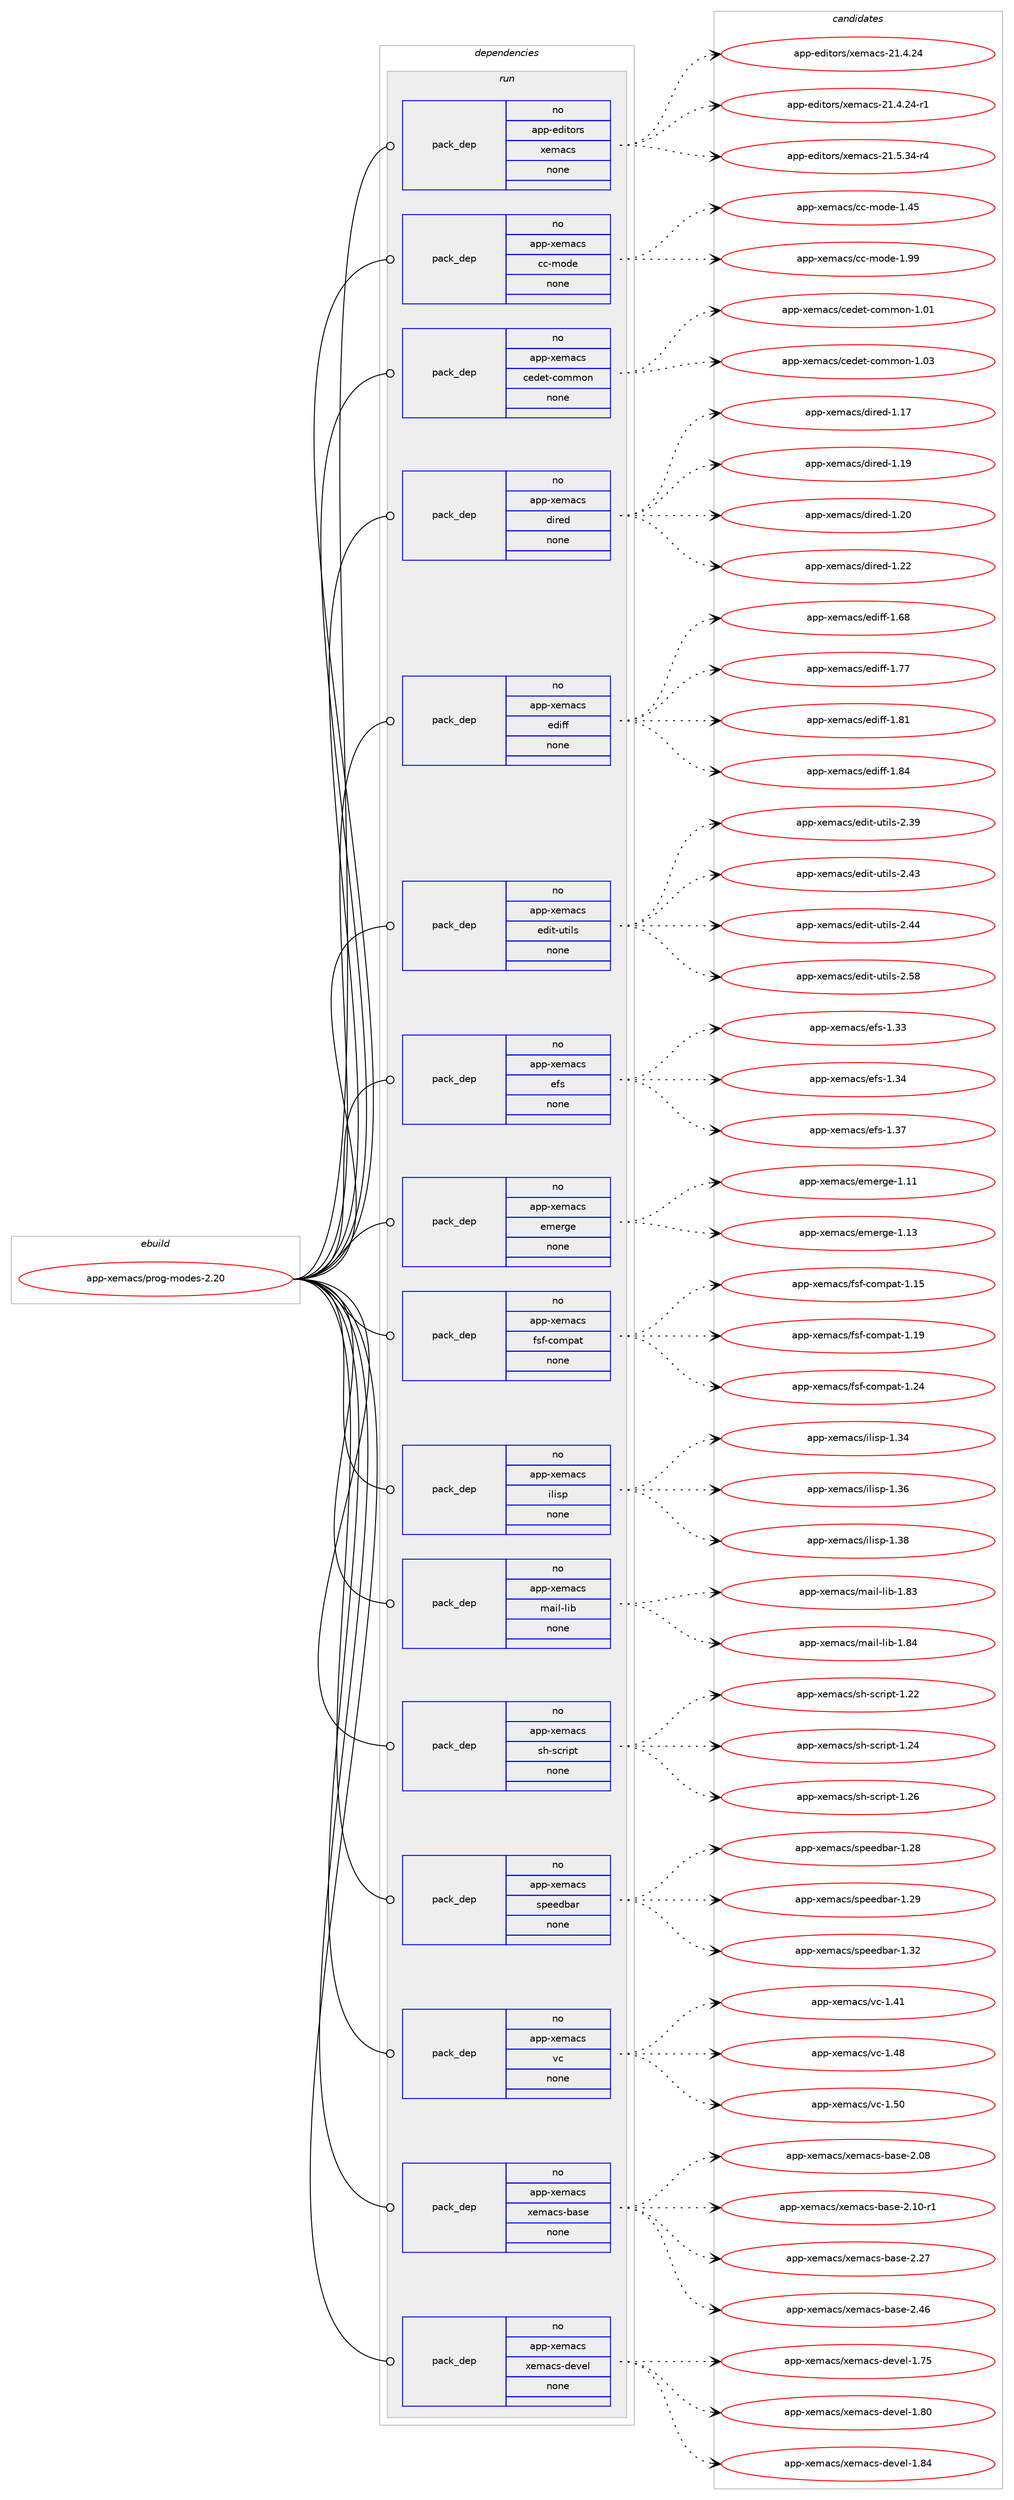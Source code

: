 digraph prolog {

# *************
# Graph options
# *************

newrank=true;
concentrate=true;
compound=true;
graph [rankdir=LR,fontname=Helvetica,fontsize=10,ranksep=1.5];#, ranksep=2.5, nodesep=0.2];
edge  [arrowhead=vee];
node  [fontname=Helvetica,fontsize=10];

# **********
# The ebuild
# **********

subgraph cluster_leftcol {
color=gray;
rank=same;
label=<<i>ebuild</i>>;
id [label="app-xemacs/prog-modes-2.20", color=red, width=4, href="../app-xemacs/prog-modes-2.20.svg"];
}

# ****************
# The dependencies
# ****************

subgraph cluster_midcol {
color=gray;
label=<<i>dependencies</i>>;
subgraph cluster_compile {
fillcolor="#eeeeee";
style=filled;
label=<<i>compile</i>>;
}
subgraph cluster_compileandrun {
fillcolor="#eeeeee";
style=filled;
label=<<i>compile and run</i>>;
}
subgraph cluster_run {
fillcolor="#eeeeee";
style=filled;
label=<<i>run</i>>;
subgraph pack383721 {
dependency515530 [label=<<TABLE BORDER="0" CELLBORDER="1" CELLSPACING="0" CELLPADDING="4" WIDTH="220"><TR><TD ROWSPAN="6" CELLPADDING="30">pack_dep</TD></TR><TR><TD WIDTH="110">no</TD></TR><TR><TD>app-editors</TD></TR><TR><TD>xemacs</TD></TR><TR><TD>none</TD></TR><TR><TD></TD></TR></TABLE>>, shape=none, color=blue];
}
id:e -> dependency515530:w [weight=20,style="solid",arrowhead="odot"];
subgraph pack383722 {
dependency515531 [label=<<TABLE BORDER="0" CELLBORDER="1" CELLSPACING="0" CELLPADDING="4" WIDTH="220"><TR><TD ROWSPAN="6" CELLPADDING="30">pack_dep</TD></TR><TR><TD WIDTH="110">no</TD></TR><TR><TD>app-xemacs</TD></TR><TR><TD>cc-mode</TD></TR><TR><TD>none</TD></TR><TR><TD></TD></TR></TABLE>>, shape=none, color=blue];
}
id:e -> dependency515531:w [weight=20,style="solid",arrowhead="odot"];
subgraph pack383723 {
dependency515532 [label=<<TABLE BORDER="0" CELLBORDER="1" CELLSPACING="0" CELLPADDING="4" WIDTH="220"><TR><TD ROWSPAN="6" CELLPADDING="30">pack_dep</TD></TR><TR><TD WIDTH="110">no</TD></TR><TR><TD>app-xemacs</TD></TR><TR><TD>cedet-common</TD></TR><TR><TD>none</TD></TR><TR><TD></TD></TR></TABLE>>, shape=none, color=blue];
}
id:e -> dependency515532:w [weight=20,style="solid",arrowhead="odot"];
subgraph pack383724 {
dependency515533 [label=<<TABLE BORDER="0" CELLBORDER="1" CELLSPACING="0" CELLPADDING="4" WIDTH="220"><TR><TD ROWSPAN="6" CELLPADDING="30">pack_dep</TD></TR><TR><TD WIDTH="110">no</TD></TR><TR><TD>app-xemacs</TD></TR><TR><TD>dired</TD></TR><TR><TD>none</TD></TR><TR><TD></TD></TR></TABLE>>, shape=none, color=blue];
}
id:e -> dependency515533:w [weight=20,style="solid",arrowhead="odot"];
subgraph pack383725 {
dependency515534 [label=<<TABLE BORDER="0" CELLBORDER="1" CELLSPACING="0" CELLPADDING="4" WIDTH="220"><TR><TD ROWSPAN="6" CELLPADDING="30">pack_dep</TD></TR><TR><TD WIDTH="110">no</TD></TR><TR><TD>app-xemacs</TD></TR><TR><TD>ediff</TD></TR><TR><TD>none</TD></TR><TR><TD></TD></TR></TABLE>>, shape=none, color=blue];
}
id:e -> dependency515534:w [weight=20,style="solid",arrowhead="odot"];
subgraph pack383726 {
dependency515535 [label=<<TABLE BORDER="0" CELLBORDER="1" CELLSPACING="0" CELLPADDING="4" WIDTH="220"><TR><TD ROWSPAN="6" CELLPADDING="30">pack_dep</TD></TR><TR><TD WIDTH="110">no</TD></TR><TR><TD>app-xemacs</TD></TR><TR><TD>edit-utils</TD></TR><TR><TD>none</TD></TR><TR><TD></TD></TR></TABLE>>, shape=none, color=blue];
}
id:e -> dependency515535:w [weight=20,style="solid",arrowhead="odot"];
subgraph pack383727 {
dependency515536 [label=<<TABLE BORDER="0" CELLBORDER="1" CELLSPACING="0" CELLPADDING="4" WIDTH="220"><TR><TD ROWSPAN="6" CELLPADDING="30">pack_dep</TD></TR><TR><TD WIDTH="110">no</TD></TR><TR><TD>app-xemacs</TD></TR><TR><TD>efs</TD></TR><TR><TD>none</TD></TR><TR><TD></TD></TR></TABLE>>, shape=none, color=blue];
}
id:e -> dependency515536:w [weight=20,style="solid",arrowhead="odot"];
subgraph pack383728 {
dependency515537 [label=<<TABLE BORDER="0" CELLBORDER="1" CELLSPACING="0" CELLPADDING="4" WIDTH="220"><TR><TD ROWSPAN="6" CELLPADDING="30">pack_dep</TD></TR><TR><TD WIDTH="110">no</TD></TR><TR><TD>app-xemacs</TD></TR><TR><TD>emerge</TD></TR><TR><TD>none</TD></TR><TR><TD></TD></TR></TABLE>>, shape=none, color=blue];
}
id:e -> dependency515537:w [weight=20,style="solid",arrowhead="odot"];
subgraph pack383729 {
dependency515538 [label=<<TABLE BORDER="0" CELLBORDER="1" CELLSPACING="0" CELLPADDING="4" WIDTH="220"><TR><TD ROWSPAN="6" CELLPADDING="30">pack_dep</TD></TR><TR><TD WIDTH="110">no</TD></TR><TR><TD>app-xemacs</TD></TR><TR><TD>fsf-compat</TD></TR><TR><TD>none</TD></TR><TR><TD></TD></TR></TABLE>>, shape=none, color=blue];
}
id:e -> dependency515538:w [weight=20,style="solid",arrowhead="odot"];
subgraph pack383730 {
dependency515539 [label=<<TABLE BORDER="0" CELLBORDER="1" CELLSPACING="0" CELLPADDING="4" WIDTH="220"><TR><TD ROWSPAN="6" CELLPADDING="30">pack_dep</TD></TR><TR><TD WIDTH="110">no</TD></TR><TR><TD>app-xemacs</TD></TR><TR><TD>ilisp</TD></TR><TR><TD>none</TD></TR><TR><TD></TD></TR></TABLE>>, shape=none, color=blue];
}
id:e -> dependency515539:w [weight=20,style="solid",arrowhead="odot"];
subgraph pack383731 {
dependency515540 [label=<<TABLE BORDER="0" CELLBORDER="1" CELLSPACING="0" CELLPADDING="4" WIDTH="220"><TR><TD ROWSPAN="6" CELLPADDING="30">pack_dep</TD></TR><TR><TD WIDTH="110">no</TD></TR><TR><TD>app-xemacs</TD></TR><TR><TD>mail-lib</TD></TR><TR><TD>none</TD></TR><TR><TD></TD></TR></TABLE>>, shape=none, color=blue];
}
id:e -> dependency515540:w [weight=20,style="solid",arrowhead="odot"];
subgraph pack383732 {
dependency515541 [label=<<TABLE BORDER="0" CELLBORDER="1" CELLSPACING="0" CELLPADDING="4" WIDTH="220"><TR><TD ROWSPAN="6" CELLPADDING="30">pack_dep</TD></TR><TR><TD WIDTH="110">no</TD></TR><TR><TD>app-xemacs</TD></TR><TR><TD>sh-script</TD></TR><TR><TD>none</TD></TR><TR><TD></TD></TR></TABLE>>, shape=none, color=blue];
}
id:e -> dependency515541:w [weight=20,style="solid",arrowhead="odot"];
subgraph pack383733 {
dependency515542 [label=<<TABLE BORDER="0" CELLBORDER="1" CELLSPACING="0" CELLPADDING="4" WIDTH="220"><TR><TD ROWSPAN="6" CELLPADDING="30">pack_dep</TD></TR><TR><TD WIDTH="110">no</TD></TR><TR><TD>app-xemacs</TD></TR><TR><TD>speedbar</TD></TR><TR><TD>none</TD></TR><TR><TD></TD></TR></TABLE>>, shape=none, color=blue];
}
id:e -> dependency515542:w [weight=20,style="solid",arrowhead="odot"];
subgraph pack383734 {
dependency515543 [label=<<TABLE BORDER="0" CELLBORDER="1" CELLSPACING="0" CELLPADDING="4" WIDTH="220"><TR><TD ROWSPAN="6" CELLPADDING="30">pack_dep</TD></TR><TR><TD WIDTH="110">no</TD></TR><TR><TD>app-xemacs</TD></TR><TR><TD>vc</TD></TR><TR><TD>none</TD></TR><TR><TD></TD></TR></TABLE>>, shape=none, color=blue];
}
id:e -> dependency515543:w [weight=20,style="solid",arrowhead="odot"];
subgraph pack383735 {
dependency515544 [label=<<TABLE BORDER="0" CELLBORDER="1" CELLSPACING="0" CELLPADDING="4" WIDTH="220"><TR><TD ROWSPAN="6" CELLPADDING="30">pack_dep</TD></TR><TR><TD WIDTH="110">no</TD></TR><TR><TD>app-xemacs</TD></TR><TR><TD>xemacs-base</TD></TR><TR><TD>none</TD></TR><TR><TD></TD></TR></TABLE>>, shape=none, color=blue];
}
id:e -> dependency515544:w [weight=20,style="solid",arrowhead="odot"];
subgraph pack383736 {
dependency515545 [label=<<TABLE BORDER="0" CELLBORDER="1" CELLSPACING="0" CELLPADDING="4" WIDTH="220"><TR><TD ROWSPAN="6" CELLPADDING="30">pack_dep</TD></TR><TR><TD WIDTH="110">no</TD></TR><TR><TD>app-xemacs</TD></TR><TR><TD>xemacs-devel</TD></TR><TR><TD>none</TD></TR><TR><TD></TD></TR></TABLE>>, shape=none, color=blue];
}
id:e -> dependency515545:w [weight=20,style="solid",arrowhead="odot"];
}
}

# **************
# The candidates
# **************

subgraph cluster_choices {
rank=same;
color=gray;
label=<<i>candidates</i>>;

subgraph choice383721 {
color=black;
nodesep=1;
choice97112112451011001051161111141154712010110997991154550494652465052 [label="app-editors/xemacs-21.4.24", color=red, width=4,href="../app-editors/xemacs-21.4.24.svg"];
choice971121124510110010511611111411547120101109979911545504946524650524511449 [label="app-editors/xemacs-21.4.24-r1", color=red, width=4,href="../app-editors/xemacs-21.4.24-r1.svg"];
choice971121124510110010511611111411547120101109979911545504946534651524511452 [label="app-editors/xemacs-21.5.34-r4", color=red, width=4,href="../app-editors/xemacs-21.5.34-r4.svg"];
dependency515530:e -> choice97112112451011001051161111141154712010110997991154550494652465052:w [style=dotted,weight="100"];
dependency515530:e -> choice971121124510110010511611111411547120101109979911545504946524650524511449:w [style=dotted,weight="100"];
dependency515530:e -> choice971121124510110010511611111411547120101109979911545504946534651524511452:w [style=dotted,weight="100"];
}
subgraph choice383722 {
color=black;
nodesep=1;
choice97112112451201011099799115479999451091111001014549465253 [label="app-xemacs/cc-mode-1.45", color=red, width=4,href="../app-xemacs/cc-mode-1.45.svg"];
choice97112112451201011099799115479999451091111001014549465757 [label="app-xemacs/cc-mode-1.99", color=red, width=4,href="../app-xemacs/cc-mode-1.99.svg"];
dependency515531:e -> choice97112112451201011099799115479999451091111001014549465253:w [style=dotted,weight="100"];
dependency515531:e -> choice97112112451201011099799115479999451091111001014549465757:w [style=dotted,weight="100"];
}
subgraph choice383723 {
color=black;
nodesep=1;
choice97112112451201011099799115479910110010111645991111091091111104549464849 [label="app-xemacs/cedet-common-1.01", color=red, width=4,href="../app-xemacs/cedet-common-1.01.svg"];
choice97112112451201011099799115479910110010111645991111091091111104549464851 [label="app-xemacs/cedet-common-1.03", color=red, width=4,href="../app-xemacs/cedet-common-1.03.svg"];
dependency515532:e -> choice97112112451201011099799115479910110010111645991111091091111104549464849:w [style=dotted,weight="100"];
dependency515532:e -> choice97112112451201011099799115479910110010111645991111091091111104549464851:w [style=dotted,weight="100"];
}
subgraph choice383724 {
color=black;
nodesep=1;
choice97112112451201011099799115471001051141011004549464955 [label="app-xemacs/dired-1.17", color=red, width=4,href="../app-xemacs/dired-1.17.svg"];
choice97112112451201011099799115471001051141011004549464957 [label="app-xemacs/dired-1.19", color=red, width=4,href="../app-xemacs/dired-1.19.svg"];
choice97112112451201011099799115471001051141011004549465048 [label="app-xemacs/dired-1.20", color=red, width=4,href="../app-xemacs/dired-1.20.svg"];
choice97112112451201011099799115471001051141011004549465050 [label="app-xemacs/dired-1.22", color=red, width=4,href="../app-xemacs/dired-1.22.svg"];
dependency515533:e -> choice97112112451201011099799115471001051141011004549464955:w [style=dotted,weight="100"];
dependency515533:e -> choice97112112451201011099799115471001051141011004549464957:w [style=dotted,weight="100"];
dependency515533:e -> choice97112112451201011099799115471001051141011004549465048:w [style=dotted,weight="100"];
dependency515533:e -> choice97112112451201011099799115471001051141011004549465050:w [style=dotted,weight="100"];
}
subgraph choice383725 {
color=black;
nodesep=1;
choice97112112451201011099799115471011001051021024549465456 [label="app-xemacs/ediff-1.68", color=red, width=4,href="../app-xemacs/ediff-1.68.svg"];
choice97112112451201011099799115471011001051021024549465555 [label="app-xemacs/ediff-1.77", color=red, width=4,href="../app-xemacs/ediff-1.77.svg"];
choice97112112451201011099799115471011001051021024549465649 [label="app-xemacs/ediff-1.81", color=red, width=4,href="../app-xemacs/ediff-1.81.svg"];
choice97112112451201011099799115471011001051021024549465652 [label="app-xemacs/ediff-1.84", color=red, width=4,href="../app-xemacs/ediff-1.84.svg"];
dependency515534:e -> choice97112112451201011099799115471011001051021024549465456:w [style=dotted,weight="100"];
dependency515534:e -> choice97112112451201011099799115471011001051021024549465555:w [style=dotted,weight="100"];
dependency515534:e -> choice97112112451201011099799115471011001051021024549465649:w [style=dotted,weight="100"];
dependency515534:e -> choice97112112451201011099799115471011001051021024549465652:w [style=dotted,weight="100"];
}
subgraph choice383726 {
color=black;
nodesep=1;
choice9711211245120101109979911547101100105116451171161051081154550465157 [label="app-xemacs/edit-utils-2.39", color=red, width=4,href="../app-xemacs/edit-utils-2.39.svg"];
choice9711211245120101109979911547101100105116451171161051081154550465251 [label="app-xemacs/edit-utils-2.43", color=red, width=4,href="../app-xemacs/edit-utils-2.43.svg"];
choice9711211245120101109979911547101100105116451171161051081154550465252 [label="app-xemacs/edit-utils-2.44", color=red, width=4,href="../app-xemacs/edit-utils-2.44.svg"];
choice9711211245120101109979911547101100105116451171161051081154550465356 [label="app-xemacs/edit-utils-2.58", color=red, width=4,href="../app-xemacs/edit-utils-2.58.svg"];
dependency515535:e -> choice9711211245120101109979911547101100105116451171161051081154550465157:w [style=dotted,weight="100"];
dependency515535:e -> choice9711211245120101109979911547101100105116451171161051081154550465251:w [style=dotted,weight="100"];
dependency515535:e -> choice9711211245120101109979911547101100105116451171161051081154550465252:w [style=dotted,weight="100"];
dependency515535:e -> choice9711211245120101109979911547101100105116451171161051081154550465356:w [style=dotted,weight="100"];
}
subgraph choice383727 {
color=black;
nodesep=1;
choice97112112451201011099799115471011021154549465151 [label="app-xemacs/efs-1.33", color=red, width=4,href="../app-xemacs/efs-1.33.svg"];
choice97112112451201011099799115471011021154549465152 [label="app-xemacs/efs-1.34", color=red, width=4,href="../app-xemacs/efs-1.34.svg"];
choice97112112451201011099799115471011021154549465155 [label="app-xemacs/efs-1.37", color=red, width=4,href="../app-xemacs/efs-1.37.svg"];
dependency515536:e -> choice97112112451201011099799115471011021154549465151:w [style=dotted,weight="100"];
dependency515536:e -> choice97112112451201011099799115471011021154549465152:w [style=dotted,weight="100"];
dependency515536:e -> choice97112112451201011099799115471011021154549465155:w [style=dotted,weight="100"];
}
subgraph choice383728 {
color=black;
nodesep=1;
choice97112112451201011099799115471011091011141031014549464949 [label="app-xemacs/emerge-1.11", color=red, width=4,href="../app-xemacs/emerge-1.11.svg"];
choice97112112451201011099799115471011091011141031014549464951 [label="app-xemacs/emerge-1.13", color=red, width=4,href="../app-xemacs/emerge-1.13.svg"];
dependency515537:e -> choice97112112451201011099799115471011091011141031014549464949:w [style=dotted,weight="100"];
dependency515537:e -> choice97112112451201011099799115471011091011141031014549464951:w [style=dotted,weight="100"];
}
subgraph choice383729 {
color=black;
nodesep=1;
choice97112112451201011099799115471021151024599111109112971164549464953 [label="app-xemacs/fsf-compat-1.15", color=red, width=4,href="../app-xemacs/fsf-compat-1.15.svg"];
choice97112112451201011099799115471021151024599111109112971164549464957 [label="app-xemacs/fsf-compat-1.19", color=red, width=4,href="../app-xemacs/fsf-compat-1.19.svg"];
choice97112112451201011099799115471021151024599111109112971164549465052 [label="app-xemacs/fsf-compat-1.24", color=red, width=4,href="../app-xemacs/fsf-compat-1.24.svg"];
dependency515538:e -> choice97112112451201011099799115471021151024599111109112971164549464953:w [style=dotted,weight="100"];
dependency515538:e -> choice97112112451201011099799115471021151024599111109112971164549464957:w [style=dotted,weight="100"];
dependency515538:e -> choice97112112451201011099799115471021151024599111109112971164549465052:w [style=dotted,weight="100"];
}
subgraph choice383730 {
color=black;
nodesep=1;
choice97112112451201011099799115471051081051151124549465152 [label="app-xemacs/ilisp-1.34", color=red, width=4,href="../app-xemacs/ilisp-1.34.svg"];
choice97112112451201011099799115471051081051151124549465154 [label="app-xemacs/ilisp-1.36", color=red, width=4,href="../app-xemacs/ilisp-1.36.svg"];
choice97112112451201011099799115471051081051151124549465156 [label="app-xemacs/ilisp-1.38", color=red, width=4,href="../app-xemacs/ilisp-1.38.svg"];
dependency515539:e -> choice97112112451201011099799115471051081051151124549465152:w [style=dotted,weight="100"];
dependency515539:e -> choice97112112451201011099799115471051081051151124549465154:w [style=dotted,weight="100"];
dependency515539:e -> choice97112112451201011099799115471051081051151124549465156:w [style=dotted,weight="100"];
}
subgraph choice383731 {
color=black;
nodesep=1;
choice97112112451201011099799115471099710510845108105984549465651 [label="app-xemacs/mail-lib-1.83", color=red, width=4,href="../app-xemacs/mail-lib-1.83.svg"];
choice97112112451201011099799115471099710510845108105984549465652 [label="app-xemacs/mail-lib-1.84", color=red, width=4,href="../app-xemacs/mail-lib-1.84.svg"];
dependency515540:e -> choice97112112451201011099799115471099710510845108105984549465651:w [style=dotted,weight="100"];
dependency515540:e -> choice97112112451201011099799115471099710510845108105984549465652:w [style=dotted,weight="100"];
}
subgraph choice383732 {
color=black;
nodesep=1;
choice971121124512010110997991154711510445115991141051121164549465050 [label="app-xemacs/sh-script-1.22", color=red, width=4,href="../app-xemacs/sh-script-1.22.svg"];
choice971121124512010110997991154711510445115991141051121164549465052 [label="app-xemacs/sh-script-1.24", color=red, width=4,href="../app-xemacs/sh-script-1.24.svg"];
choice971121124512010110997991154711510445115991141051121164549465054 [label="app-xemacs/sh-script-1.26", color=red, width=4,href="../app-xemacs/sh-script-1.26.svg"];
dependency515541:e -> choice971121124512010110997991154711510445115991141051121164549465050:w [style=dotted,weight="100"];
dependency515541:e -> choice971121124512010110997991154711510445115991141051121164549465052:w [style=dotted,weight="100"];
dependency515541:e -> choice971121124512010110997991154711510445115991141051121164549465054:w [style=dotted,weight="100"];
}
subgraph choice383733 {
color=black;
nodesep=1;
choice971121124512010110997991154711511210110110098971144549465056 [label="app-xemacs/speedbar-1.28", color=red, width=4,href="../app-xemacs/speedbar-1.28.svg"];
choice971121124512010110997991154711511210110110098971144549465057 [label="app-xemacs/speedbar-1.29", color=red, width=4,href="../app-xemacs/speedbar-1.29.svg"];
choice971121124512010110997991154711511210110110098971144549465150 [label="app-xemacs/speedbar-1.32", color=red, width=4,href="../app-xemacs/speedbar-1.32.svg"];
dependency515542:e -> choice971121124512010110997991154711511210110110098971144549465056:w [style=dotted,weight="100"];
dependency515542:e -> choice971121124512010110997991154711511210110110098971144549465057:w [style=dotted,weight="100"];
dependency515542:e -> choice971121124512010110997991154711511210110110098971144549465150:w [style=dotted,weight="100"];
}
subgraph choice383734 {
color=black;
nodesep=1;
choice9711211245120101109979911547118994549465249 [label="app-xemacs/vc-1.41", color=red, width=4,href="../app-xemacs/vc-1.41.svg"];
choice9711211245120101109979911547118994549465256 [label="app-xemacs/vc-1.48", color=red, width=4,href="../app-xemacs/vc-1.48.svg"];
choice9711211245120101109979911547118994549465348 [label="app-xemacs/vc-1.50", color=red, width=4,href="../app-xemacs/vc-1.50.svg"];
dependency515543:e -> choice9711211245120101109979911547118994549465249:w [style=dotted,weight="100"];
dependency515543:e -> choice9711211245120101109979911547118994549465256:w [style=dotted,weight="100"];
dependency515543:e -> choice9711211245120101109979911547118994549465348:w [style=dotted,weight="100"];
}
subgraph choice383735 {
color=black;
nodesep=1;
choice971121124512010110997991154712010110997991154598971151014550464856 [label="app-xemacs/xemacs-base-2.08", color=red, width=4,href="../app-xemacs/xemacs-base-2.08.svg"];
choice9711211245120101109979911547120101109979911545989711510145504649484511449 [label="app-xemacs/xemacs-base-2.10-r1", color=red, width=4,href="../app-xemacs/xemacs-base-2.10-r1.svg"];
choice971121124512010110997991154712010110997991154598971151014550465055 [label="app-xemacs/xemacs-base-2.27", color=red, width=4,href="../app-xemacs/xemacs-base-2.27.svg"];
choice971121124512010110997991154712010110997991154598971151014550465254 [label="app-xemacs/xemacs-base-2.46", color=red, width=4,href="../app-xemacs/xemacs-base-2.46.svg"];
dependency515544:e -> choice971121124512010110997991154712010110997991154598971151014550464856:w [style=dotted,weight="100"];
dependency515544:e -> choice9711211245120101109979911547120101109979911545989711510145504649484511449:w [style=dotted,weight="100"];
dependency515544:e -> choice971121124512010110997991154712010110997991154598971151014550465055:w [style=dotted,weight="100"];
dependency515544:e -> choice971121124512010110997991154712010110997991154598971151014550465254:w [style=dotted,weight="100"];
}
subgraph choice383736 {
color=black;
nodesep=1;
choice97112112451201011099799115471201011099799115451001011181011084549465553 [label="app-xemacs/xemacs-devel-1.75", color=red, width=4,href="../app-xemacs/xemacs-devel-1.75.svg"];
choice97112112451201011099799115471201011099799115451001011181011084549465648 [label="app-xemacs/xemacs-devel-1.80", color=red, width=4,href="../app-xemacs/xemacs-devel-1.80.svg"];
choice97112112451201011099799115471201011099799115451001011181011084549465652 [label="app-xemacs/xemacs-devel-1.84", color=red, width=4,href="../app-xemacs/xemacs-devel-1.84.svg"];
dependency515545:e -> choice97112112451201011099799115471201011099799115451001011181011084549465553:w [style=dotted,weight="100"];
dependency515545:e -> choice97112112451201011099799115471201011099799115451001011181011084549465648:w [style=dotted,weight="100"];
dependency515545:e -> choice97112112451201011099799115471201011099799115451001011181011084549465652:w [style=dotted,weight="100"];
}
}

}
